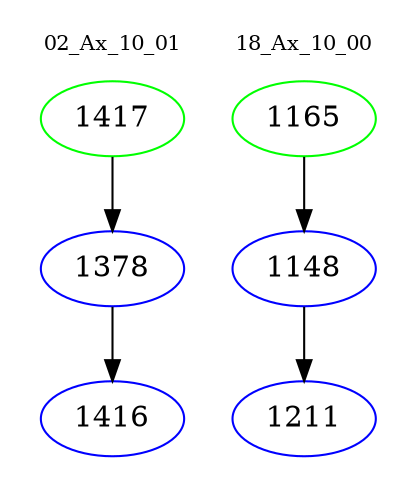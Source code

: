 digraph{
subgraph cluster_0 {
color = white
label = "02_Ax_10_01";
fontsize=10;
T0_1417 [label="1417", color="green"]
T0_1417 -> T0_1378 [color="black"]
T0_1378 [label="1378", color="blue"]
T0_1378 -> T0_1416 [color="black"]
T0_1416 [label="1416", color="blue"]
}
subgraph cluster_1 {
color = white
label = "18_Ax_10_00";
fontsize=10;
T1_1165 [label="1165", color="green"]
T1_1165 -> T1_1148 [color="black"]
T1_1148 [label="1148", color="blue"]
T1_1148 -> T1_1211 [color="black"]
T1_1211 [label="1211", color="blue"]
}
}
